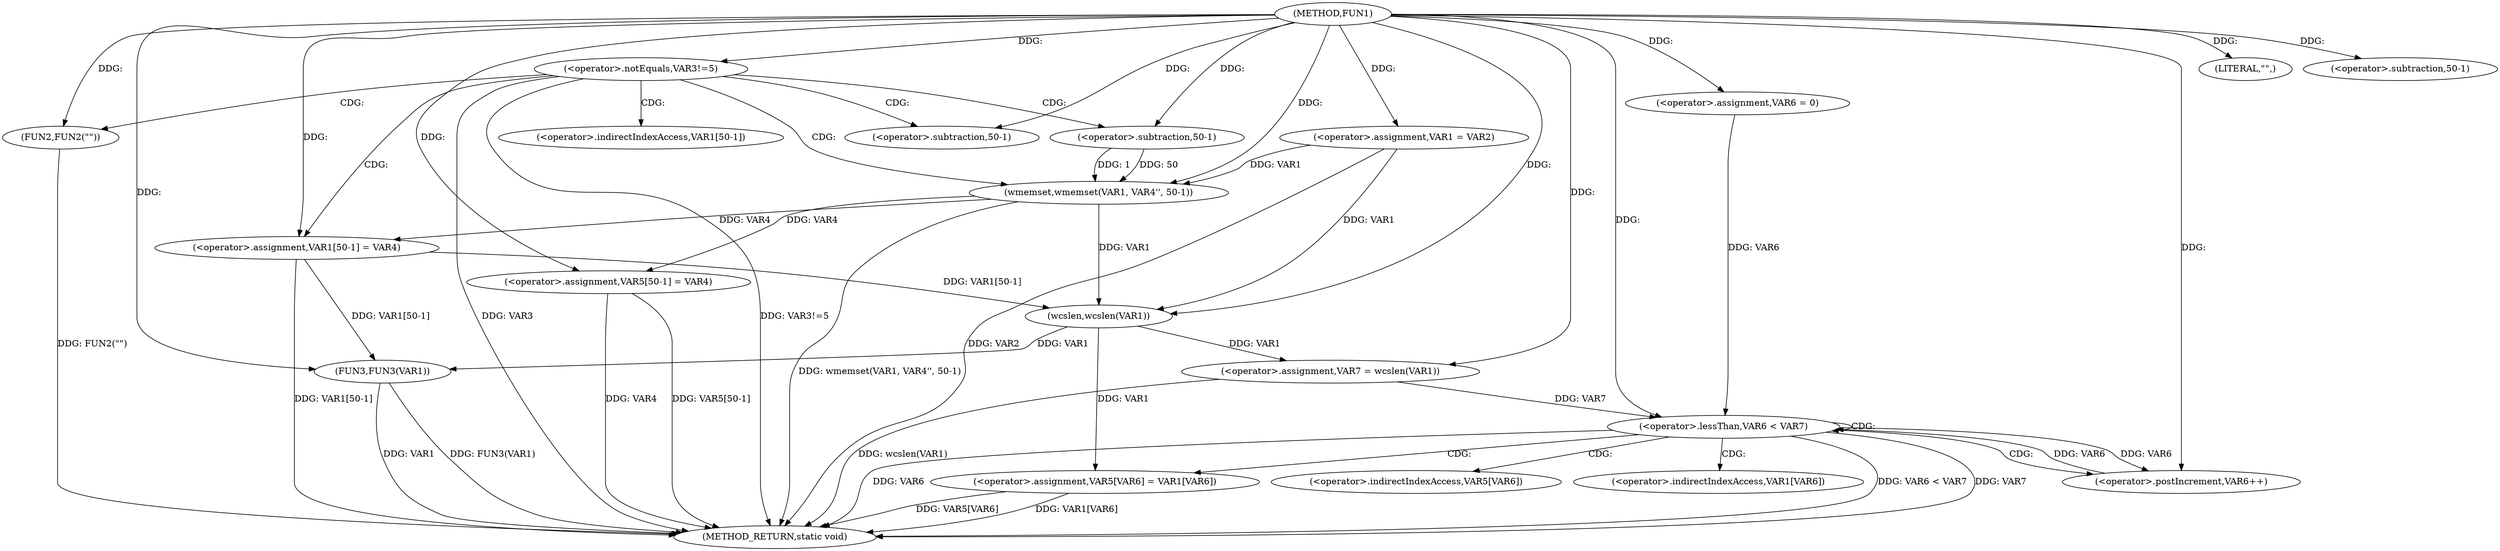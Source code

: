 digraph FUN1 {  
"1000100" [label = "(METHOD,FUN1)" ]
"1000163" [label = "(METHOD_RETURN,static void)" ]
"1000104" [label = "(<operator>.assignment,VAR1 = VAR2)" ]
"1000108" [label = "(<operator>.notEquals,VAR3!=5)" ]
"1000112" [label = "(FUN2,FUN2(\"\"))" ]
"1000116" [label = "(wmemset,wmemset(VAR1, VAR4'', 50-1))" ]
"1000119" [label = "(<operator>.subtraction,50-1)" ]
"1000122" [label = "(<operator>.assignment,VAR1[50-1] = VAR4)" ]
"1000125" [label = "(<operator>.subtraction,50-1)" ]
"1000130" [label = "(LITERAL,\"\",)" ]
"1000133" [label = "(<operator>.assignment,VAR7 = wcslen(VAR1))" ]
"1000135" [label = "(wcslen,wcslen(VAR1))" ]
"1000138" [label = "(<operator>.assignment,VAR6 = 0)" ]
"1000141" [label = "(<operator>.lessThan,VAR6 < VAR7)" ]
"1000144" [label = "(<operator>.postIncrement,VAR6++)" ]
"1000147" [label = "(<operator>.assignment,VAR5[VAR6] = VAR1[VAR6])" ]
"1000154" [label = "(<operator>.assignment,VAR5[50-1] = VAR4)" ]
"1000157" [label = "(<operator>.subtraction,50-1)" ]
"1000161" [label = "(FUN3,FUN3(VAR1))" ]
"1000123" [label = "(<operator>.indirectIndexAccess,VAR1[50-1])" ]
"1000148" [label = "(<operator>.indirectIndexAccess,VAR5[VAR6])" ]
"1000151" [label = "(<operator>.indirectIndexAccess,VAR1[VAR6])" ]
  "1000141" -> "1000163"  [ label = "DDG: VAR6"] 
  "1000108" -> "1000163"  [ label = "DDG: VAR3!=5"] 
  "1000147" -> "1000163"  [ label = "DDG: VAR1[VAR6]"] 
  "1000154" -> "1000163"  [ label = "DDG: VAR4"] 
  "1000147" -> "1000163"  [ label = "DDG: VAR5[VAR6]"] 
  "1000133" -> "1000163"  [ label = "DDG: wcslen(VAR1)"] 
  "1000161" -> "1000163"  [ label = "DDG: VAR1"] 
  "1000122" -> "1000163"  [ label = "DDG: VAR1[50-1]"] 
  "1000141" -> "1000163"  [ label = "DDG: VAR6 < VAR7"] 
  "1000154" -> "1000163"  [ label = "DDG: VAR5[50-1]"] 
  "1000112" -> "1000163"  [ label = "DDG: FUN2(\"\")"] 
  "1000141" -> "1000163"  [ label = "DDG: VAR7"] 
  "1000161" -> "1000163"  [ label = "DDG: FUN3(VAR1)"] 
  "1000116" -> "1000163"  [ label = "DDG: wmemset(VAR1, VAR4'', 50-1)"] 
  "1000104" -> "1000163"  [ label = "DDG: VAR2"] 
  "1000108" -> "1000163"  [ label = "DDG: VAR3"] 
  "1000100" -> "1000104"  [ label = "DDG: "] 
  "1000100" -> "1000108"  [ label = "DDG: "] 
  "1000100" -> "1000112"  [ label = "DDG: "] 
  "1000104" -> "1000116"  [ label = "DDG: VAR1"] 
  "1000100" -> "1000116"  [ label = "DDG: "] 
  "1000119" -> "1000116"  [ label = "DDG: 50"] 
  "1000119" -> "1000116"  [ label = "DDG: 1"] 
  "1000100" -> "1000119"  [ label = "DDG: "] 
  "1000116" -> "1000122"  [ label = "DDG: VAR4"] 
  "1000100" -> "1000122"  [ label = "DDG: "] 
  "1000100" -> "1000125"  [ label = "DDG: "] 
  "1000100" -> "1000130"  [ label = "DDG: "] 
  "1000135" -> "1000133"  [ label = "DDG: VAR1"] 
  "1000100" -> "1000133"  [ label = "DDG: "] 
  "1000116" -> "1000135"  [ label = "DDG: VAR1"] 
  "1000104" -> "1000135"  [ label = "DDG: VAR1"] 
  "1000122" -> "1000135"  [ label = "DDG: VAR1[50-1]"] 
  "1000100" -> "1000135"  [ label = "DDG: "] 
  "1000100" -> "1000138"  [ label = "DDG: "] 
  "1000138" -> "1000141"  [ label = "DDG: VAR6"] 
  "1000144" -> "1000141"  [ label = "DDG: VAR6"] 
  "1000100" -> "1000141"  [ label = "DDG: "] 
  "1000133" -> "1000141"  [ label = "DDG: VAR7"] 
  "1000141" -> "1000144"  [ label = "DDG: VAR6"] 
  "1000100" -> "1000144"  [ label = "DDG: "] 
  "1000135" -> "1000147"  [ label = "DDG: VAR1"] 
  "1000100" -> "1000154"  [ label = "DDG: "] 
  "1000116" -> "1000154"  [ label = "DDG: VAR4"] 
  "1000100" -> "1000157"  [ label = "DDG: "] 
  "1000122" -> "1000161"  [ label = "DDG: VAR1[50-1]"] 
  "1000135" -> "1000161"  [ label = "DDG: VAR1"] 
  "1000100" -> "1000161"  [ label = "DDG: "] 
  "1000108" -> "1000112"  [ label = "CDG: "] 
  "1000108" -> "1000125"  [ label = "CDG: "] 
  "1000108" -> "1000116"  [ label = "CDG: "] 
  "1000108" -> "1000123"  [ label = "CDG: "] 
  "1000108" -> "1000119"  [ label = "CDG: "] 
  "1000108" -> "1000122"  [ label = "CDG: "] 
  "1000141" -> "1000141"  [ label = "CDG: "] 
  "1000141" -> "1000147"  [ label = "CDG: "] 
  "1000141" -> "1000151"  [ label = "CDG: "] 
  "1000141" -> "1000148"  [ label = "CDG: "] 
  "1000141" -> "1000144"  [ label = "CDG: "] 
}

